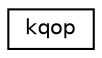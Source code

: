 digraph G
{
  edge [fontname="Helvetica",fontsize="10",labelfontname="Helvetica",labelfontsize="10"];
  node [fontname="Helvetica",fontsize="10",shape=record];
  rankdir="LR";
  Node1 [label="kqop",height=0.2,width=0.4,color="black", fillcolor="white", style="filled",URL="$structkqop.html"];
}
